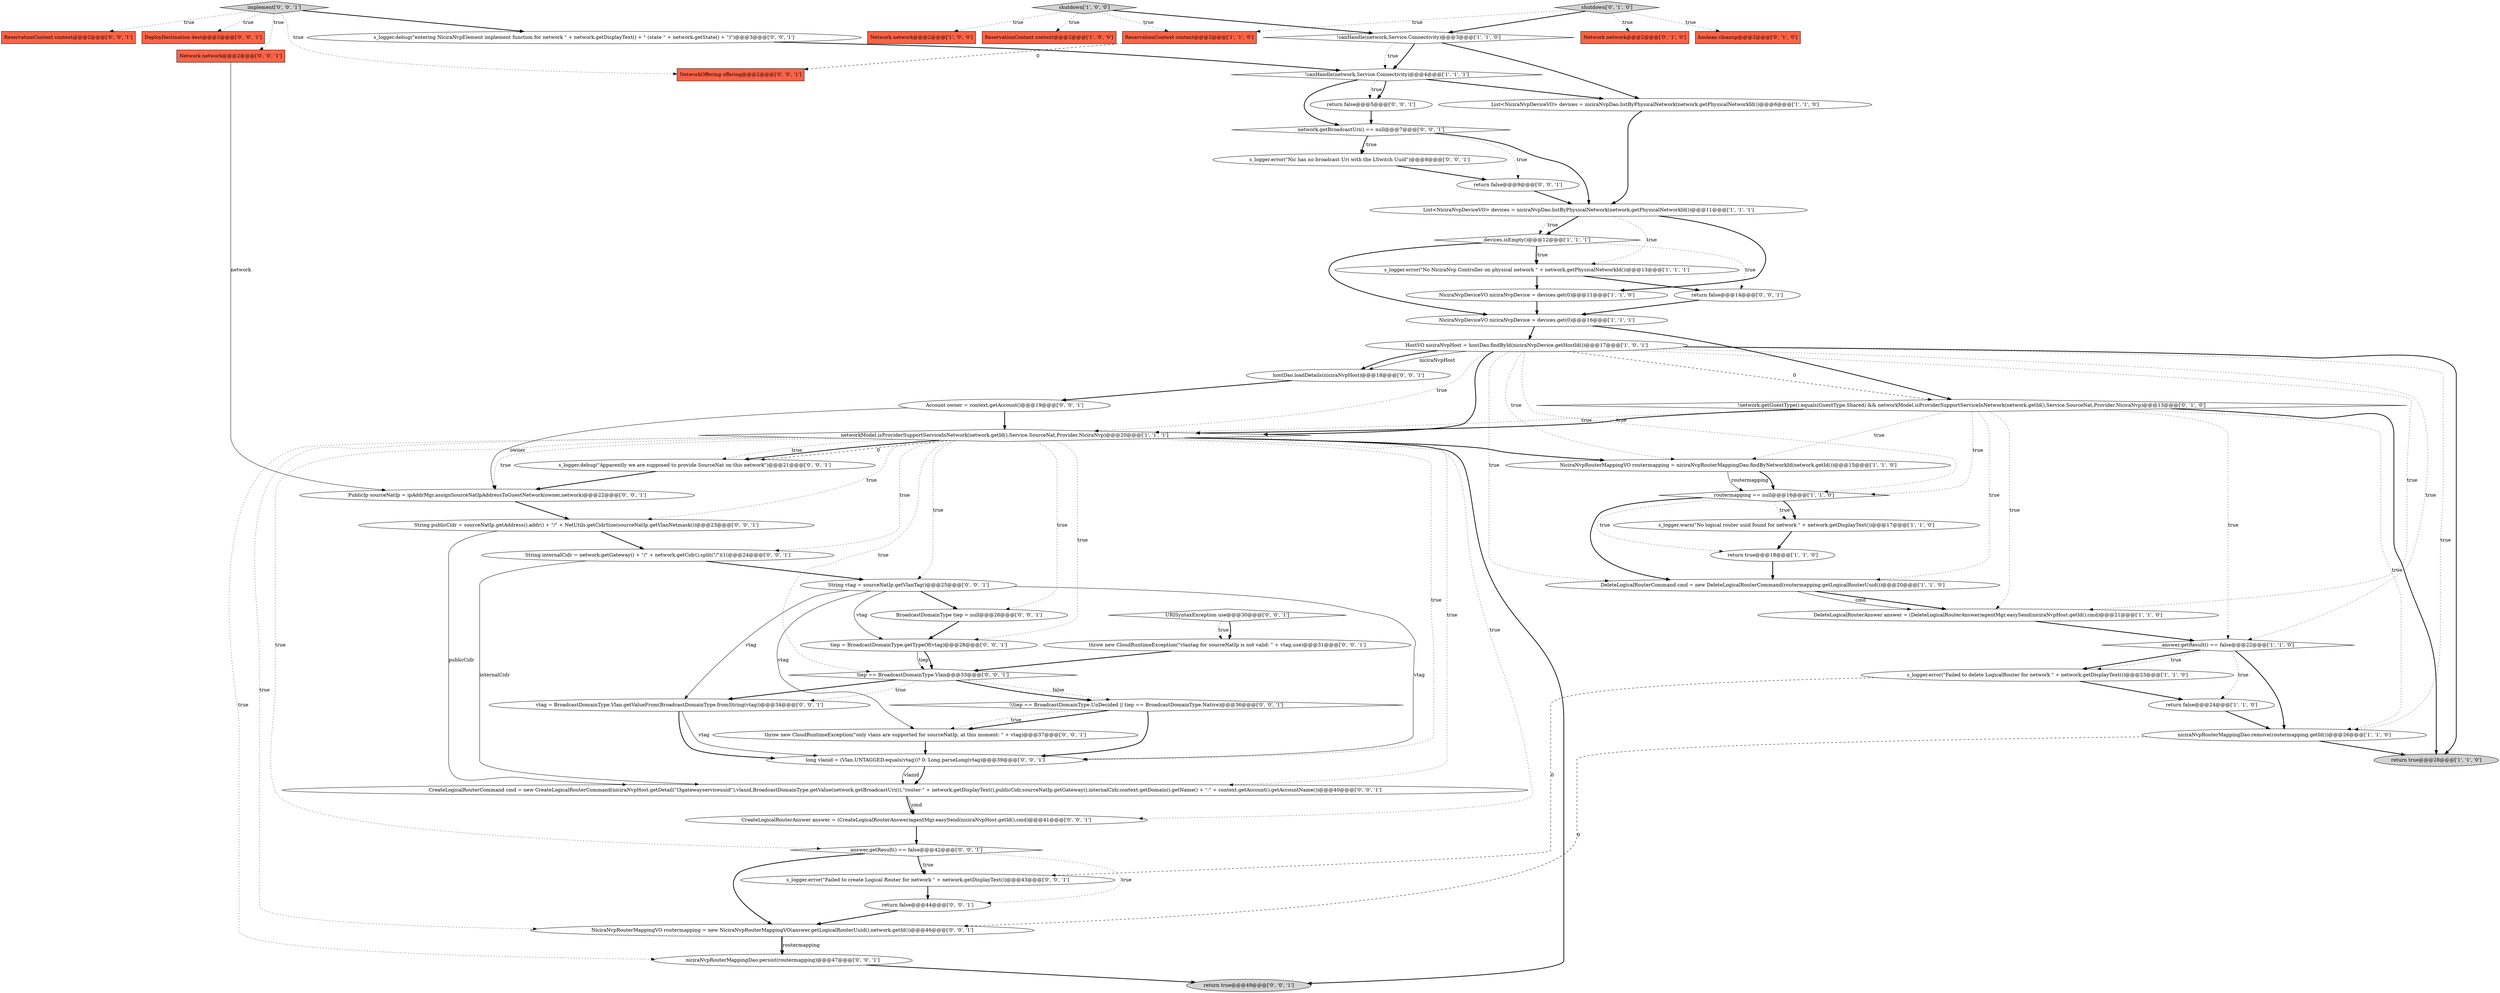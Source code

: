 digraph {
9 [style = filled, label = "List<NiciraNvpDeviceVO> devices = niciraNvpDao.listByPhysicalNetwork(network.getPhysicalNetworkId())@@@11@@@['1', '1', '1']", fillcolor = white, shape = ellipse image = "AAA0AAABBB1BBB"];
25 [style = filled, label = "Network network@@@2@@@['0', '1', '0']", fillcolor = tomato, shape = box image = "AAA0AAABBB2BBB"];
34 [style = filled, label = "return false@@@5@@@['0', '0', '1']", fillcolor = white, shape = ellipse image = "AAA0AAABBB3BBB"];
22 [style = filled, label = "DeleteLogicalRouterAnswer answer = (DeleteLogicalRouterAnswer)agentMgr.easySend(niciraNvpHost.getId(),cmd)@@@21@@@['1', '1', '0']", fillcolor = white, shape = ellipse image = "AAA0AAABBB1BBB"];
50 [style = filled, label = "return false@@@9@@@['0', '0', '1']", fillcolor = white, shape = ellipse image = "AAA0AAABBB3BBB"];
41 [style = filled, label = "ReservationContext context@@@2@@@['0', '0', '1']", fillcolor = tomato, shape = box image = "AAA0AAABBB3BBB"];
6 [style = filled, label = "DeleteLogicalRouterCommand cmd = new DeleteLogicalRouterCommand(routermapping.getLogicalRouterUuid())@@@20@@@['1', '1', '0']", fillcolor = white, shape = ellipse image = "AAA0AAABBB1BBB"];
33 [style = filled, label = "Account owner = context.getAccount()@@@19@@@['0', '0', '1']", fillcolor = white, shape = ellipse image = "AAA0AAABBB3BBB"];
57 [style = filled, label = "String publicCidr = sourceNatIp.getAddress().addr() + \"/\" + NetUtils.getCidrSize(sourceNatIp.getVlanNetmask())@@@23@@@['0', '0', '1']", fillcolor = white, shape = ellipse image = "AAA0AAABBB3BBB"];
60 [style = filled, label = "!(tiep == BroadcastDomainType.UnDecided || tiep == BroadcastDomainType.Native)@@@36@@@['0', '0', '1']", fillcolor = white, shape = diamond image = "AAA0AAABBB3BBB"];
16 [style = filled, label = "niciraNvpRouterMappingDao.remove(routermapping.getId())@@@26@@@['1', '1', '0']", fillcolor = white, shape = ellipse image = "AAA0AAABBB1BBB"];
36 [style = filled, label = "NiciraNvpRouterMappingVO routermapping = new NiciraNvpRouterMappingVO(answer.getLogicalRouterUuid(),network.getId())@@@46@@@['0', '0', '1']", fillcolor = white, shape = ellipse image = "AAA0AAABBB3BBB"];
43 [style = filled, label = "Network network@@@2@@@['0', '0', '1']", fillcolor = tomato, shape = box image = "AAA0AAABBB3BBB"];
45 [style = filled, label = "DeployDestination dest@@@2@@@['0', '0', '1']", fillcolor = tomato, shape = box image = "AAA0AAABBB3BBB"];
54 [style = filled, label = "NetworkOffering offering@@@2@@@['0', '0', '1']", fillcolor = tomato, shape = box image = "AAA0AAABBB3BBB"];
58 [style = filled, label = "tiep = BroadcastDomainType.getTypeOf(vtag)@@@28@@@['0', '0', '1']", fillcolor = white, shape = ellipse image = "AAA0AAABBB3BBB"];
62 [style = filled, label = "throw new CloudRuntimeException(\"vlantag for sourceNatIp is not valid: \" + vtag,use)@@@31@@@['0', '0', '1']", fillcolor = white, shape = ellipse image = "AAA0AAABBB3BBB"];
17 [style = filled, label = "!canHandle(network,Service.Connectivity)@@@4@@@['1', '1', '1']", fillcolor = white, shape = diamond image = "AAA0AAABBB1BBB"];
18 [style = filled, label = "answer.getResult() == false@@@22@@@['1', '1', '0']", fillcolor = white, shape = diamond image = "AAA0AAABBB1BBB"];
11 [style = filled, label = "NiciraNvpRouterMappingVO routermapping = niciraNvpRouterMappingDao.findByNetworkId(network.getId())@@@15@@@['1', '1', '0']", fillcolor = white, shape = ellipse image = "AAA0AAABBB1BBB"];
3 [style = filled, label = "routermapping == null@@@16@@@['1', '1', '0']", fillcolor = white, shape = diamond image = "AAA0AAABBB1BBB"];
12 [style = filled, label = "devices.isEmpty()@@@12@@@['1', '1', '1']", fillcolor = white, shape = diamond image = "AAA0AAABBB1BBB"];
29 [style = filled, label = "PublicIp sourceNatIp = ipAddrMgr.assignSourceNatIpAddressToGuestNetwork(owner,network)@@@22@@@['0', '0', '1']", fillcolor = white, shape = ellipse image = "AAA0AAABBB3BBB"];
40 [style = filled, label = "throw new CloudRuntimeException(\"only vlans are supported for sourceNatIp, at this moment: \" + vtag)@@@37@@@['0', '0', '1']", fillcolor = white, shape = ellipse image = "AAA0AAABBB3BBB"];
44 [style = filled, label = "network.getBroadcastUri() == null@@@7@@@['0', '0', '1']", fillcolor = white, shape = diamond image = "AAA0AAABBB3BBB"];
14 [style = filled, label = "ReservationContext context@@@2@@@['1', '1', '0']", fillcolor = tomato, shape = box image = "AAA0AAABBB1BBB"];
49 [style = filled, label = "String vtag = sourceNatIp.getVlanTag()@@@25@@@['0', '0', '1']", fillcolor = white, shape = ellipse image = "AAA0AAABBB3BBB"];
2 [style = filled, label = "ReservationContext context@@@2@@@['1', '0', '0']", fillcolor = tomato, shape = box image = "AAA0AAABBB1BBB"];
20 [style = filled, label = "HostVO niciraNvpHost = hostDao.findById(niciraNvpDevice.getHostId())@@@17@@@['1', '0', '1']", fillcolor = white, shape = ellipse image = "AAA0AAABBB1BBB"];
42 [style = filled, label = "return true@@@49@@@['0', '0', '1']", fillcolor = lightgray, shape = ellipse image = "AAA0AAABBB3BBB"];
51 [style = filled, label = "s_logger.error(\"Nic has no broadcast Uri with the LSwitch Uuid\")@@@8@@@['0', '0', '1']", fillcolor = white, shape = ellipse image = "AAA0AAABBB3BBB"];
23 [style = filled, label = "List<NiciraNvpDeviceVO> devices = niciraNvpDao.listByPhysicalNetwork(network.getPhysicalNetworkId())@@@6@@@['1', '1', '0']", fillcolor = white, shape = ellipse image = "AAA0AAABBB1BBB"];
55 [style = filled, label = "hostDao.loadDetails(niciraNvpHost)@@@18@@@['0', '0', '1']", fillcolor = white, shape = ellipse image = "AAA0AAABBB3BBB"];
37 [style = filled, label = "BroadcastDomainType tiep = null@@@26@@@['0', '0', '1']", fillcolor = white, shape = ellipse image = "AAA0AAABBB3BBB"];
31 [style = filled, label = "answer.getResult() == false@@@42@@@['0', '0', '1']", fillcolor = white, shape = diamond image = "AAA0AAABBB3BBB"];
15 [style = filled, label = "return false@@@24@@@['1', '1', '0']", fillcolor = white, shape = ellipse image = "AAA0AAABBB1BBB"];
24 [style = filled, label = "shutdown['1', '0', '0']", fillcolor = lightgray, shape = diamond image = "AAA0AAABBB1BBB"];
21 [style = filled, label = "s_logger.error(\"Failed to delete LogicalRouter for network \" + network.getDisplayText())@@@23@@@['1', '1', '0']", fillcolor = white, shape = ellipse image = "AAA0AAABBB1BBB"];
35 [style = filled, label = "CreateLogicalRouterAnswer answer = (CreateLogicalRouterAnswer)agentMgr.easySend(niciraNvpHost.getId(),cmd)@@@41@@@['0', '0', '1']", fillcolor = white, shape = ellipse image = "AAA0AAABBB3BBB"];
4 [style = filled, label = "return true@@@18@@@['1', '1', '0']", fillcolor = white, shape = ellipse image = "AAA0AAABBB1BBB"];
27 [style = filled, label = "!network.getGuestType().equals(GuestType.Shared) && networkModel.isProviderSupportServiceInNetwork(network.getId(),Service.SourceNat,Provider.NiciraNvp)@@@13@@@['0', '1', '0']", fillcolor = white, shape = diamond image = "AAA1AAABBB2BBB"];
28 [style = filled, label = "shutdown['0', '1', '0']", fillcolor = lightgray, shape = diamond image = "AAA0AAABBB2BBB"];
56 [style = filled, label = "tiep == BroadcastDomainType.Vlan@@@33@@@['0', '0', '1']", fillcolor = white, shape = diamond image = "AAA0AAABBB3BBB"];
61 [style = filled, label = "return false@@@44@@@['0', '0', '1']", fillcolor = white, shape = ellipse image = "AAA0AAABBB3BBB"];
10 [style = filled, label = "!canHandle(network,Service.Connectivity)@@@3@@@['1', '1', '0']", fillcolor = white, shape = diamond image = "AAA0AAABBB1BBB"];
47 [style = filled, label = "return false@@@14@@@['0', '0', '1']", fillcolor = white, shape = ellipse image = "AAA0AAABBB3BBB"];
0 [style = filled, label = "networkModel.isProviderSupportServiceInNetwork(network.getId(),Service.SourceNat,Provider.NiciraNvp)@@@20@@@['1', '1', '1']", fillcolor = white, shape = diamond image = "AAA0AAABBB1BBB"];
63 [style = filled, label = "vtag = BroadcastDomainType.Vlan.getValueFrom(BroadcastDomainType.fromString(vtag))@@@34@@@['0', '0', '1']", fillcolor = white, shape = ellipse image = "AAA0AAABBB3BBB"];
52 [style = filled, label = "URISyntaxException use@@@30@@@['0', '0', '1']", fillcolor = white, shape = diamond image = "AAA0AAABBB3BBB"];
30 [style = filled, label = "long vlanid = (Vlan.UNTAGGED.equals(vtag))? 0: Long.parseLong(vtag)@@@39@@@['0', '0', '1']", fillcolor = white, shape = ellipse image = "AAA0AAABBB3BBB"];
38 [style = filled, label = "s_logger.error(\"Failed to create Logical Router for network \" + network.getDisplayText())@@@43@@@['0', '0', '1']", fillcolor = white, shape = ellipse image = "AAA0AAABBB3BBB"];
46 [style = filled, label = "implement['0', '0', '1']", fillcolor = lightgray, shape = diamond image = "AAA0AAABBB3BBB"];
26 [style = filled, label = "boolean cleanup@@@2@@@['0', '1', '0']", fillcolor = tomato, shape = box image = "AAA0AAABBB2BBB"];
32 [style = filled, label = "s_logger.debug(\"entering NiciraNvpElement implement function for network \" + network.getDisplayText() + \" (state \" + network.getState() + \")\")@@@3@@@['0', '0', '1']", fillcolor = white, shape = ellipse image = "AAA0AAABBB3BBB"];
39 [style = filled, label = "String internalCidr = network.getGateway() + \"/\" + network.getCidr().split(\"/\")(1(@@@24@@@['0', '0', '1']", fillcolor = white, shape = ellipse image = "AAA0AAABBB3BBB"];
5 [style = filled, label = "s_logger.error(\"No NiciraNvp Controller on physical network \" + network.getPhysicalNetworkId())@@@13@@@['1', '1', '1']", fillcolor = white, shape = ellipse image = "AAA0AAABBB1BBB"];
53 [style = filled, label = "niciraNvpRouterMappingDao.persist(routermapping)@@@47@@@['0', '0', '1']", fillcolor = white, shape = ellipse image = "AAA0AAABBB3BBB"];
7 [style = filled, label = "Network network@@@2@@@['1', '0', '0']", fillcolor = tomato, shape = box image = "AAA0AAABBB1BBB"];
19 [style = filled, label = "NiciraNvpDeviceVO niciraNvpDevice = devices.get(0)@@@16@@@['1', '1', '1']", fillcolor = white, shape = ellipse image = "AAA0AAABBB1BBB"];
48 [style = filled, label = "s_logger.debug(\"Apparently we are supposed to provide SourceNat on this network\")@@@21@@@['0', '0', '1']", fillcolor = white, shape = ellipse image = "AAA0AAABBB3BBB"];
13 [style = filled, label = "NiciraNvpDeviceVO niciraNvpDevice = devices.get(0)@@@11@@@['1', '1', '0']", fillcolor = white, shape = ellipse image = "AAA0AAABBB1BBB"];
1 [style = filled, label = "s_logger.warn(\"No logical router uuid found for network \" + network.getDisplayText())@@@17@@@['1', '1', '0']", fillcolor = white, shape = ellipse image = "AAA0AAABBB1BBB"];
59 [style = filled, label = "CreateLogicalRouterCommand cmd = new CreateLogicalRouterCommand(niciraNvpHost.getDetail(\"l3gatewayserviceuuid\"),vlanid,BroadcastDomainType.getValue(network.getBroadcastUri()),\"router-\" + network.getDisplayText(),publicCidr,sourceNatIp.getGateway(),internalCidr,context.getDomain().getName() + \"-\" + context.getAccount().getAccountName())@@@40@@@['0', '0', '1']", fillcolor = white, shape = ellipse image = "AAA0AAABBB3BBB"];
8 [style = filled, label = "return true@@@28@@@['1', '1', '0']", fillcolor = lightgray, shape = ellipse image = "AAA0AAABBB1BBB"];
27->18 [style = dotted, label="true"];
17->34 [style = dotted, label="true"];
23->9 [style = bold, label=""];
4->6 [style = bold, label=""];
10->23 [style = bold, label=""];
9->5 [style = dotted, label="true"];
0->37 [style = dotted, label="true"];
0->31 [style = dotted, label="true"];
3->1 [style = dotted, label="true"];
50->9 [style = bold, label=""];
20->18 [style = dotted, label="true"];
56->60 [style = dotted, label="false"];
38->61 [style = bold, label=""];
6->22 [style = bold, label=""];
24->10 [style = bold, label=""];
29->57 [style = bold, label=""];
5->13 [style = bold, label=""];
12->5 [style = dotted, label="true"];
3->1 [style = bold, label=""];
3->6 [style = bold, label=""];
19->27 [style = bold, label=""];
57->39 [style = bold, label=""];
63->30 [style = bold, label=""];
46->43 [style = dotted, label="true"];
30->59 [style = bold, label=""];
0->49 [style = dotted, label="true"];
20->27 [style = dashed, label="0"];
15->16 [style = bold, label=""];
17->23 [style = bold, label=""];
0->48 [style = dotted, label="true"];
18->21 [style = bold, label=""];
27->0 [style = dotted, label="true"];
31->36 [style = bold, label=""];
20->55 [style = solid, label="niciraNvpHost"];
20->0 [style = bold, label=""];
63->30 [style = solid, label="vtag"];
9->12 [style = bold, label=""];
43->29 [style = solid, label="network"];
40->30 [style = bold, label=""];
14->54 [style = dashed, label="0"];
58->56 [style = solid, label="tiep"];
27->16 [style = dotted, label="true"];
0->29 [style = dotted, label="true"];
28->26 [style = dotted, label="true"];
10->17 [style = bold, label=""];
0->42 [style = bold, label=""];
27->3 [style = dotted, label="true"];
11->3 [style = solid, label="routermapping"];
36->53 [style = bold, label=""];
16->8 [style = bold, label=""];
62->56 [style = bold, label=""];
58->56 [style = bold, label=""];
0->57 [style = dotted, label="true"];
46->45 [style = dotted, label="true"];
20->16 [style = dotted, label="true"];
0->11 [style = bold, label=""];
46->41 [style = dotted, label="true"];
51->50 [style = bold, label=""];
27->8 [style = bold, label=""];
37->58 [style = bold, label=""];
18->21 [style = dotted, label="true"];
28->25 [style = dotted, label="true"];
33->29 [style = solid, label="owner"];
27->11 [style = dotted, label="true"];
36->53 [style = solid, label="routermapping"];
12->19 [style = bold, label=""];
34->44 [style = bold, label=""];
5->47 [style = bold, label=""];
31->38 [style = dotted, label="true"];
27->6 [style = dotted, label="true"];
1->4 [style = bold, label=""];
49->37 [style = bold, label=""];
61->36 [style = bold, label=""];
49->40 [style = solid, label="vtag"];
28->10 [style = bold, label=""];
16->36 [style = dashed, label="0"];
49->30 [style = solid, label="vtag"];
49->58 [style = solid, label="vtag"];
44->51 [style = bold, label=""];
56->63 [style = dotted, label="true"];
20->3 [style = dotted, label="true"];
11->3 [style = bold, label=""];
30->59 [style = solid, label="vlanid"];
12->47 [style = dotted, label="true"];
27->22 [style = dotted, label="true"];
39->49 [style = bold, label=""];
60->30 [style = bold, label=""];
24->14 [style = dotted, label="true"];
13->19 [style = bold, label=""];
21->15 [style = bold, label=""];
52->62 [style = bold, label=""];
35->31 [style = bold, label=""];
24->7 [style = dotted, label="true"];
47->19 [style = bold, label=""];
0->53 [style = dotted, label="true"];
60->40 [style = bold, label=""];
0->48 [style = bold, label=""];
20->8 [style = bold, label=""];
46->54 [style = dotted, label="true"];
0->35 [style = dotted, label="true"];
20->0 [style = dotted, label="true"];
56->60 [style = bold, label=""];
49->63 [style = solid, label="vtag"];
44->50 [style = dotted, label="true"];
17->44 [style = bold, label=""];
21->38 [style = dashed, label="0"];
3->4 [style = dotted, label="true"];
18->16 [style = bold, label=""];
0->59 [style = dotted, label="true"];
60->40 [style = dotted, label="true"];
22->18 [style = bold, label=""];
0->36 [style = dotted, label="true"];
48->29 [style = bold, label=""];
55->33 [style = bold, label=""];
28->14 [style = dotted, label="true"];
59->35 [style = bold, label=""];
0->48 [style = dashed, label="0"];
0->56 [style = dotted, label="true"];
31->38 [style = bold, label=""];
52->62 [style = dotted, label="true"];
18->15 [style = dotted, label="true"];
44->9 [style = bold, label=""];
46->32 [style = bold, label=""];
19->20 [style = bold, label=""];
27->0 [style = bold, label=""];
9->13 [style = bold, label=""];
24->2 [style = dotted, label="true"];
53->42 [style = bold, label=""];
57->59 [style = solid, label="publicCidr"];
0->30 [style = dotted, label="true"];
39->59 [style = solid, label="internalCidr"];
12->5 [style = bold, label=""];
32->17 [style = bold, label=""];
31->61 [style = dotted, label="true"];
0->58 [style = dotted, label="true"];
20->22 [style = dotted, label="true"];
59->35 [style = solid, label="cmd"];
17->34 [style = bold, label=""];
9->12 [style = dotted, label="true"];
20->55 [style = bold, label=""];
10->17 [style = dotted, label="true"];
56->63 [style = bold, label=""];
6->22 [style = solid, label="cmd"];
33->0 [style = bold, label=""];
20->6 [style = dotted, label="true"];
44->51 [style = dotted, label="true"];
0->39 [style = dotted, label="true"];
20->11 [style = dotted, label="true"];
}
